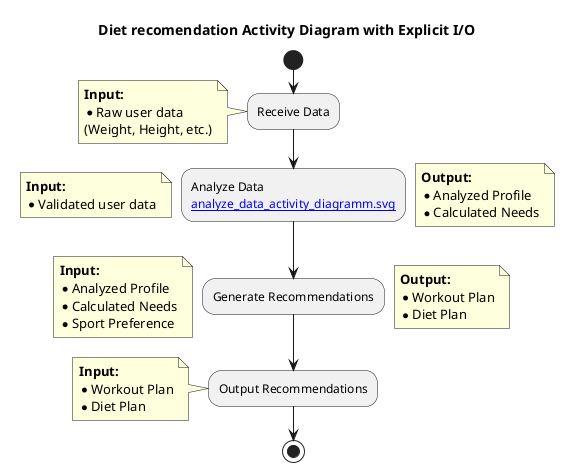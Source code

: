 @startuml
title Diet recomendation Activity Diagram with Explicit I/O

start

:Receive Data;
note left
  **Input:**
  * Raw user data
  (Weight, Height, etc.)
end note

:Analyze Data
[[analyze_data_activity_diagramm.svg]];
note left
  **Input:**
  * Validated user data
end note
note right
  **Output:**
  * Analyzed Profile
  * Calculated Needs
end note

:Generate Recommendations;
note left
  **Input:**
  * Analyzed Profile
  * Calculated Needs
  * Sport Preference
end note
note right
  **Output:**
  * Workout Plan
  * Diet Plan
end note

:Output Recommendations;
note left
  **Input:**
  * Workout Plan
  * Diet Plan
end note

stop

@enduml
